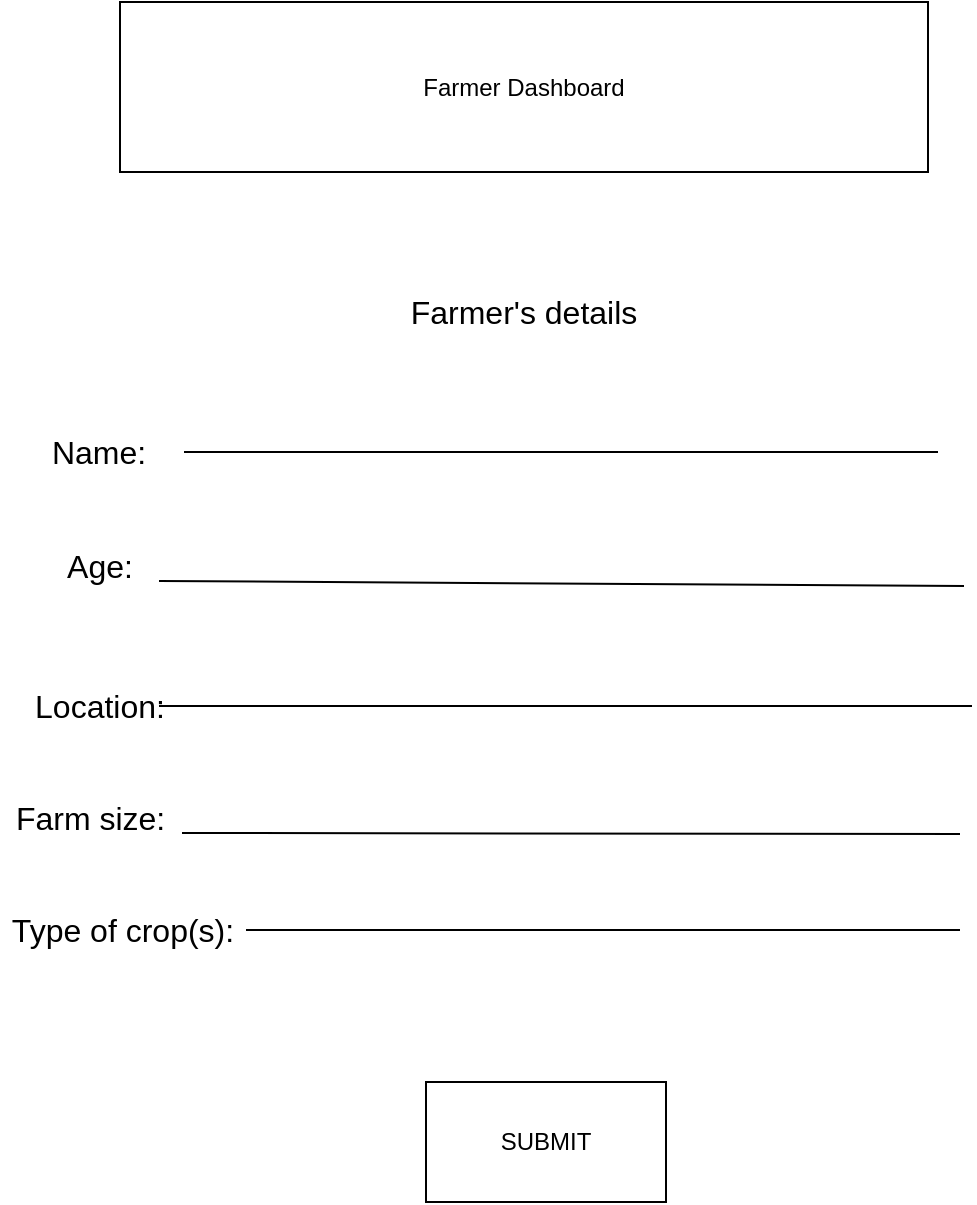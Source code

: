 <mxfile version="24.6.4" type="github">
  <diagram name="Page-1" id="XsJS82DSw0pg4Go2-KJP">
    <mxGraphModel dx="1403" dy="1029" grid="0" gridSize="10" guides="1" tooltips="1" connect="1" arrows="1" fold="1" page="0" pageScale="1" pageWidth="850" pageHeight="1100" math="0" shadow="0">
      <root>
        <mxCell id="0" />
        <mxCell id="1" parent="0" />
        <mxCell id="eyw4eSIkDJySSZxIesNj-30" value="Farmer Dashboard" style="rounded=0;whiteSpace=wrap;html=1;" vertex="1" parent="1">
          <mxGeometry x="-348" y="-19" width="404" height="85" as="geometry" />
        </mxCell>
        <mxCell id="eyw4eSIkDJySSZxIesNj-32" value="Name:" style="text;html=1;align=center;verticalAlign=middle;whiteSpace=wrap;rounded=0;fontSize=16;" vertex="1" parent="1">
          <mxGeometry x="-401" y="191" width="85" height="30" as="geometry" />
        </mxCell>
        <mxCell id="eyw4eSIkDJySSZxIesNj-33" value="SUBMIT" style="rounded=0;whiteSpace=wrap;html=1;" vertex="1" parent="1">
          <mxGeometry x="-195" y="521" width="120" height="60" as="geometry" />
        </mxCell>
        <mxCell id="eyw4eSIkDJySSZxIesNj-34" value="Farmer&#39;s details" style="text;html=1;align=center;verticalAlign=middle;whiteSpace=wrap;rounded=0;fontSize=16;" vertex="1" parent="1">
          <mxGeometry x="-256" y="121" width="220" height="30" as="geometry" />
        </mxCell>
        <mxCell id="eyw4eSIkDJySSZxIesNj-35" value="Location:" style="text;html=1;align=center;verticalAlign=middle;whiteSpace=wrap;rounded=0;fontSize=16;" vertex="1" parent="1">
          <mxGeometry x="-388.5" y="318" width="60" height="30" as="geometry" />
        </mxCell>
        <mxCell id="eyw4eSIkDJySSZxIesNj-38" value="Age:" style="text;html=1;align=center;verticalAlign=middle;whiteSpace=wrap;rounded=0;fontSize=16;" vertex="1" parent="1">
          <mxGeometry x="-388.5" y="248" width="60" height="30" as="geometry" />
        </mxCell>
        <mxCell id="eyw4eSIkDJySSZxIesNj-40" value="Farm size:&amp;nbsp;" style="text;html=1;align=center;verticalAlign=middle;whiteSpace=wrap;rounded=0;fontSize=16;" vertex="1" parent="1">
          <mxGeometry x="-404" y="374" width="87" height="30" as="geometry" />
        </mxCell>
        <mxCell id="eyw4eSIkDJySSZxIesNj-41" value="Type of crop(s):" style="text;html=1;align=center;verticalAlign=middle;whiteSpace=wrap;rounded=0;fontSize=16;" vertex="1" parent="1">
          <mxGeometry x="-408" y="430" width="123" height="30" as="geometry" />
        </mxCell>
        <mxCell id="eyw4eSIkDJySSZxIesNj-43" value="" style="endArrow=none;html=1;rounded=0;fontSize=12;startSize=8;endSize=8;curved=1;exitX=1;exitY=0.5;exitDx=0;exitDy=0;" edge="1" parent="1" source="eyw4eSIkDJySSZxIesNj-32">
          <mxGeometry width="50" height="50" relative="1" as="geometry">
            <mxPoint x="-215" y="345" as="sourcePoint" />
            <mxPoint x="61" y="206" as="targetPoint" />
          </mxGeometry>
        </mxCell>
        <mxCell id="eyw4eSIkDJySSZxIesNj-44" value="" style="endArrow=none;html=1;rounded=0;fontSize=12;startSize=8;endSize=8;curved=1;exitX=1;exitY=0.75;exitDx=0;exitDy=0;" edge="1" parent="1" source="eyw4eSIkDJySSZxIesNj-38">
          <mxGeometry width="50" height="50" relative="1" as="geometry">
            <mxPoint x="-235" y="273" as="sourcePoint" />
            <mxPoint x="74" y="273" as="targetPoint" />
          </mxGeometry>
        </mxCell>
        <mxCell id="eyw4eSIkDJySSZxIesNj-45" value="" style="endArrow=none;html=1;rounded=0;fontSize=12;startSize=8;endSize=8;curved=1;exitX=1;exitY=0.5;exitDx=0;exitDy=0;" edge="1" parent="1" source="eyw4eSIkDJySSZxIesNj-35">
          <mxGeometry width="50" height="50" relative="1" as="geometry">
            <mxPoint x="-227" y="328" as="sourcePoint" />
            <mxPoint x="78" y="333" as="targetPoint" />
          </mxGeometry>
        </mxCell>
        <mxCell id="eyw4eSIkDJySSZxIesNj-46" value="" style="endArrow=none;html=1;rounded=0;fontSize=12;startSize=8;endSize=8;curved=1;exitX=1;exitY=0.75;exitDx=0;exitDy=0;" edge="1" parent="1" source="eyw4eSIkDJySSZxIesNj-40">
          <mxGeometry width="50" height="50" relative="1" as="geometry">
            <mxPoint x="-212" y="393" as="sourcePoint" />
            <mxPoint x="72" y="397" as="targetPoint" />
          </mxGeometry>
        </mxCell>
        <mxCell id="eyw4eSIkDJySSZxIesNj-47" value="" style="endArrow=none;html=1;rounded=0;fontSize=12;startSize=8;endSize=8;curved=1;exitX=1;exitY=0.5;exitDx=0;exitDy=0;" edge="1" parent="1" source="eyw4eSIkDJySSZxIesNj-41">
          <mxGeometry width="50" height="50" relative="1" as="geometry">
            <mxPoint x="-219" y="445" as="sourcePoint" />
            <mxPoint x="72" y="445" as="targetPoint" />
          </mxGeometry>
        </mxCell>
      </root>
    </mxGraphModel>
  </diagram>
</mxfile>
